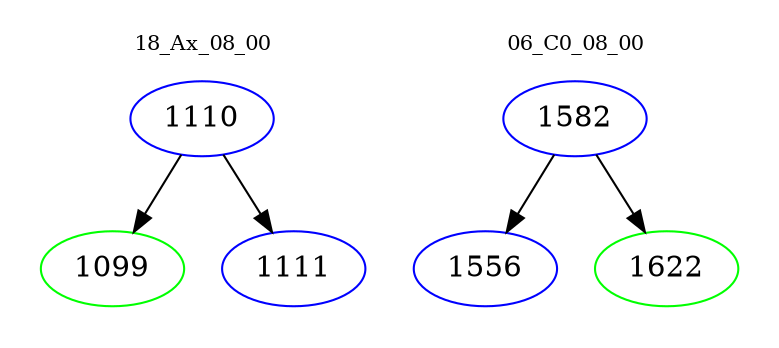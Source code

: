digraph{
subgraph cluster_0 {
color = white
label = "18_Ax_08_00";
fontsize=10;
T0_1110 [label="1110", color="blue"]
T0_1110 -> T0_1099 [color="black"]
T0_1099 [label="1099", color="green"]
T0_1110 -> T0_1111 [color="black"]
T0_1111 [label="1111", color="blue"]
}
subgraph cluster_1 {
color = white
label = "06_C0_08_00";
fontsize=10;
T1_1582 [label="1582", color="blue"]
T1_1582 -> T1_1556 [color="black"]
T1_1556 [label="1556", color="blue"]
T1_1582 -> T1_1622 [color="black"]
T1_1622 [label="1622", color="green"]
}
}
